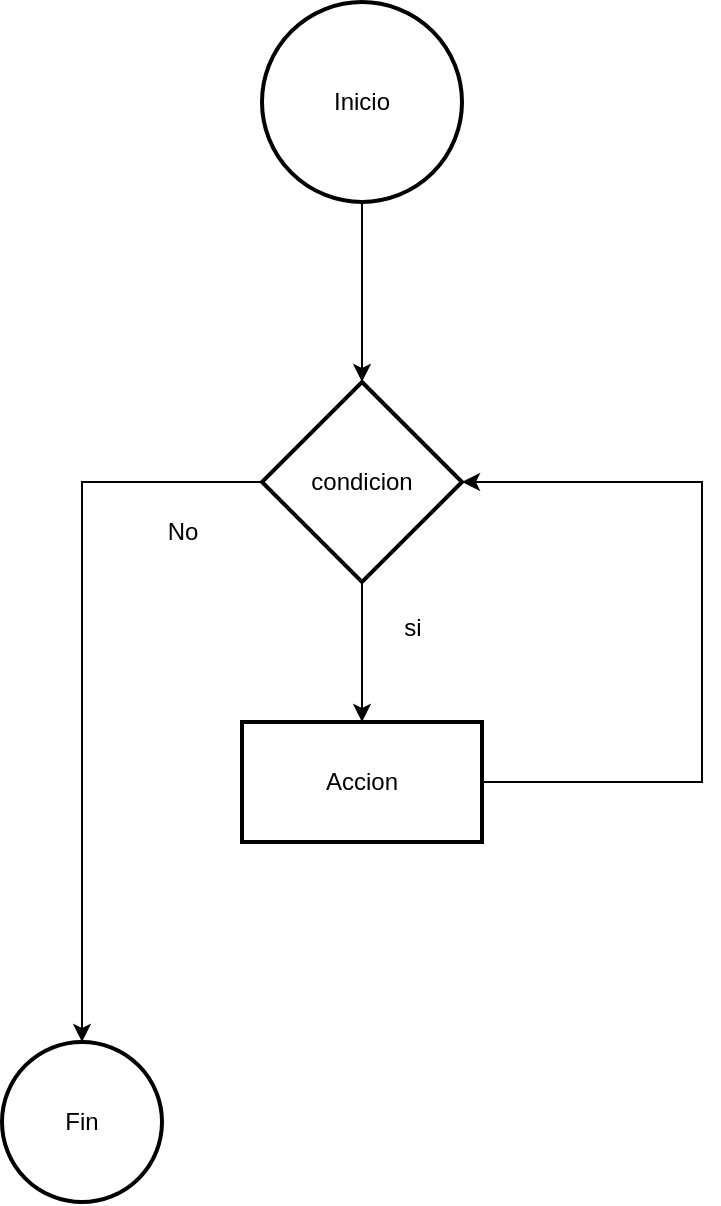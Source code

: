 <mxfile version="24.7.17">
  <diagram name="Página-1" id="nIVvVxTf7GUyIFhO0LIO">
    <mxGraphModel dx="1434" dy="761" grid="1" gridSize="10" guides="1" tooltips="1" connect="1" arrows="1" fold="1" page="1" pageScale="1" pageWidth="827" pageHeight="1169" math="0" shadow="0">
      <root>
        <mxCell id="0" />
        <mxCell id="1" parent="0" />
        <mxCell id="W6YEFapej8WOYCnyCdhl-1" value="Inicio" style="strokeWidth=2;html=1;shape=mxgraph.flowchart.start_2;whiteSpace=wrap;" vertex="1" parent="1">
          <mxGeometry x="290" y="40" width="100" height="100" as="geometry" />
        </mxCell>
        <mxCell id="W6YEFapej8WOYCnyCdhl-5" value="" style="edgeStyle=orthogonalEdgeStyle;rounded=0;orthogonalLoop=1;jettySize=auto;html=1;" edge="1" parent="1" source="W6YEFapej8WOYCnyCdhl-2" target="W6YEFapej8WOYCnyCdhl-4">
          <mxGeometry relative="1" as="geometry" />
        </mxCell>
        <mxCell id="W6YEFapej8WOYCnyCdhl-10" value="" style="edgeStyle=orthogonalEdgeStyle;rounded=0;orthogonalLoop=1;jettySize=auto;html=1;" edge="1" parent="1" source="W6YEFapej8WOYCnyCdhl-2" target="W6YEFapej8WOYCnyCdhl-9">
          <mxGeometry relative="1" as="geometry" />
        </mxCell>
        <mxCell id="W6YEFapej8WOYCnyCdhl-2" value="condicion" style="strokeWidth=2;html=1;shape=mxgraph.flowchart.decision;whiteSpace=wrap;" vertex="1" parent="1">
          <mxGeometry x="290" y="230" width="100" height="100" as="geometry" />
        </mxCell>
        <mxCell id="W6YEFapej8WOYCnyCdhl-3" style="edgeStyle=orthogonalEdgeStyle;rounded=0;orthogonalLoop=1;jettySize=auto;html=1;entryX=0.5;entryY=0;entryDx=0;entryDy=0;entryPerimeter=0;" edge="1" parent="1" source="W6YEFapej8WOYCnyCdhl-1" target="W6YEFapej8WOYCnyCdhl-2">
          <mxGeometry relative="1" as="geometry" />
        </mxCell>
        <mxCell id="W6YEFapej8WOYCnyCdhl-4" value="Accion" style="whiteSpace=wrap;html=1;strokeWidth=2;" vertex="1" parent="1">
          <mxGeometry x="280" y="400" width="120" height="60" as="geometry" />
        </mxCell>
        <mxCell id="W6YEFapej8WOYCnyCdhl-7" value="si" style="text;html=1;align=center;verticalAlign=middle;resizable=0;points=[];autosize=1;strokeColor=none;fillColor=none;" vertex="1" parent="1">
          <mxGeometry x="350" y="338" width="30" height="30" as="geometry" />
        </mxCell>
        <mxCell id="W6YEFapej8WOYCnyCdhl-8" style="edgeStyle=orthogonalEdgeStyle;rounded=0;orthogonalLoop=1;jettySize=auto;html=1;entryX=1;entryY=0.5;entryDx=0;entryDy=0;entryPerimeter=0;" edge="1" parent="1" source="W6YEFapej8WOYCnyCdhl-4" target="W6YEFapej8WOYCnyCdhl-2">
          <mxGeometry relative="1" as="geometry">
            <Array as="points">
              <mxPoint x="510" y="430" />
              <mxPoint x="510" y="280" />
            </Array>
          </mxGeometry>
        </mxCell>
        <mxCell id="W6YEFapej8WOYCnyCdhl-9" value="Fin" style="ellipse;whiteSpace=wrap;html=1;strokeWidth=2;" vertex="1" parent="1">
          <mxGeometry x="160" y="560" width="80" height="80" as="geometry" />
        </mxCell>
        <mxCell id="W6YEFapej8WOYCnyCdhl-13" value="No" style="text;html=1;align=center;verticalAlign=middle;resizable=0;points=[];autosize=1;strokeColor=none;fillColor=none;" vertex="1" parent="1">
          <mxGeometry x="230" y="290" width="40" height="30" as="geometry" />
        </mxCell>
      </root>
    </mxGraphModel>
  </diagram>
</mxfile>
